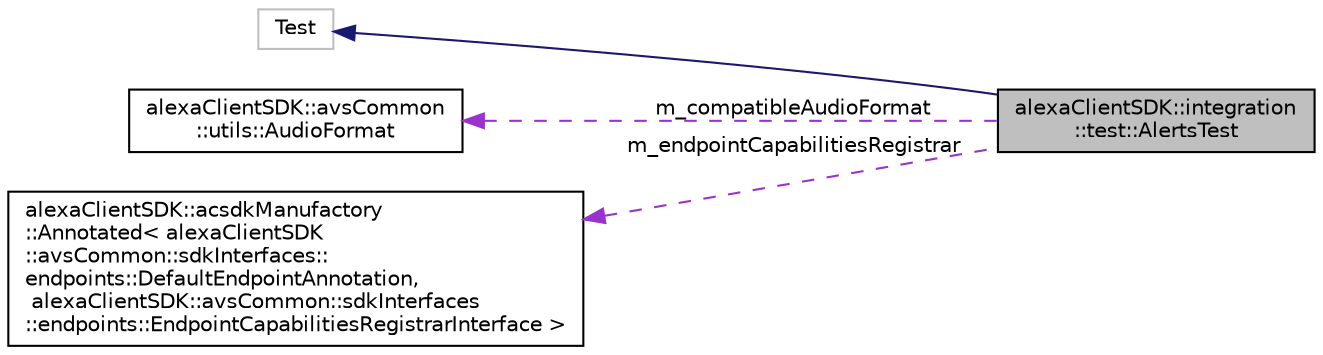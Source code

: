 digraph "alexaClientSDK::integration::test::AlertsTest"
{
  edge [fontname="Helvetica",fontsize="10",labelfontname="Helvetica",labelfontsize="10"];
  node [fontname="Helvetica",fontsize="10",shape=record];
  rankdir="LR";
  Node2 [label="alexaClientSDK::integration\l::test::AlertsTest",height=0.2,width=0.4,color="black", fillcolor="grey75", style="filled", fontcolor="black"];
  Node3 -> Node2 [dir="back",color="midnightblue",fontsize="10",style="solid",fontname="Helvetica"];
  Node3 [label="Test",height=0.2,width=0.4,color="grey75", fillcolor="white", style="filled"];
  Node4 -> Node2 [dir="back",color="darkorchid3",fontsize="10",style="dashed",label=" m_compatibleAudioFormat" ,fontname="Helvetica"];
  Node4 [label="alexaClientSDK::avsCommon\l::utils::AudioFormat",height=0.2,width=0.4,color="black", fillcolor="white", style="filled",URL="$structalexa_client_s_d_k_1_1avs_common_1_1utils_1_1_audio_format.html"];
  Node5 -> Node2 [dir="back",color="darkorchid3",fontsize="10",style="dashed",label=" m_endpointCapabilitiesRegistrar" ,fontname="Helvetica"];
  Node5 [label="alexaClientSDK::acsdkManufactory\l::Annotated\< alexaClientSDK\l::avsCommon::sdkInterfaces::\lendpoints::DefaultEndpointAnnotation,\l alexaClientSDK::avsCommon::sdkInterfaces\l::endpoints::EndpointCapabilitiesRegistrarInterface \>",height=0.2,width=0.4,color="black", fillcolor="white", style="filled",URL="$structalexa_client_s_d_k_1_1acsdk_manufactory_1_1_annotated.html"];
}
